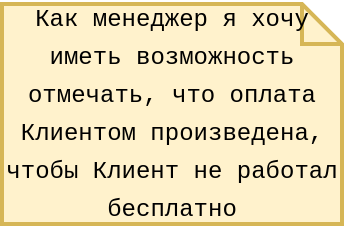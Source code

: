 <mxfile version="17.4.5" type="github">
  <diagram id="Klbo_Q1Ww2Q-FXg_sPQw" name="Page-1">
    <mxGraphModel dx="960" dy="604" grid="1" gridSize="10" guides="1" tooltips="1" connect="1" arrows="1" fold="1" page="1" pageScale="1" pageWidth="827" pageHeight="1169" math="0" shadow="0">
      <root>
        <mxCell id="0" />
        <mxCell id="1" parent="0" />
        <mxCell id="4_pAs--_pv3BcC0bp1nY-1" value="&lt;div style=&quot;color: rgb(0, 0, 0); font-family: &amp;quot;consolas&amp;quot;, &amp;quot;courier new&amp;quot;, monospace; font-weight: normal; font-size: 12px; line-height: 19px;&quot;&gt;&lt;div style=&quot;font-size: 12px&quot;&gt;Как менеджер я хочу иметь возможность отмечать, что оплата Клиентом произведена, чтобы Клиент не работал бесплатно&lt;br&gt;&lt;/div&gt;&lt;/div&gt;" style="shape=note;strokeWidth=2;fontSize=12;size=20;whiteSpace=wrap;html=1;fillColor=#fff2cc;strokeColor=#d6b656;fontColor=#666600;spacing=0;labelBackgroundColor=none;" vertex="1" parent="1">
          <mxGeometry x="60" y="110" width="170" height="110" as="geometry" />
        </mxCell>
      </root>
    </mxGraphModel>
  </diagram>
</mxfile>
